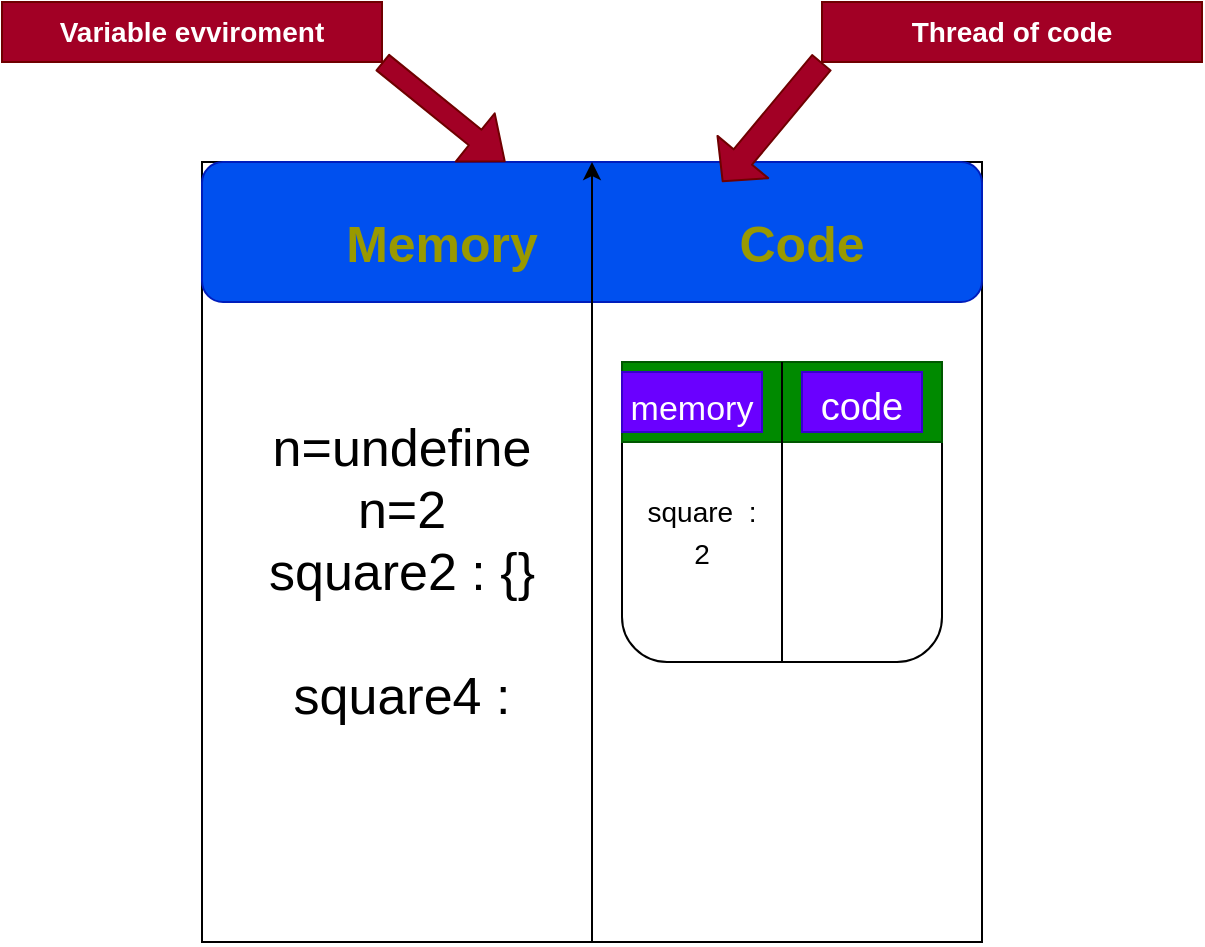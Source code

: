 <mxfile>
    <diagram id="_9oKua-y14T4Hr5UqPU4" name="Page-1">
        <mxGraphModel dx="636" dy="725" grid="1" gridSize="10" guides="1" tooltips="1" connect="1" arrows="1" fold="1" page="1" pageScale="1" pageWidth="827" pageHeight="1169" math="0" shadow="0">
            <root>
                <mxCell id="0"/>
                <mxCell id="1" parent="0"/>
                <mxCell id="2" value="" style="whiteSpace=wrap;html=1;aspect=fixed;" parent="1" vertex="1">
                    <mxGeometry x="110" y="180" width="390" height="390" as="geometry"/>
                </mxCell>
                <mxCell id="29" style="edgeStyle=none;html=1;" edge="1" parent="1" source="9" target="2">
                    <mxGeometry relative="1" as="geometry"/>
                </mxCell>
                <mxCell id="9" value="" style="rounded=1;whiteSpace=wrap;html=1;fillColor=#0050ef;fontColor=#ffffff;strokeColor=#001DBC;" parent="1" vertex="1">
                    <mxGeometry x="110" y="180" width="390" height="70" as="geometry"/>
                </mxCell>
                <mxCell id="10" value="" style="endArrow=none;html=1;entryX=0.5;entryY=1;entryDx=0;entryDy=0;exitX=0.5;exitY=1;exitDx=0;exitDy=0;" parent="1" source="9" target="2" edge="1">
                    <mxGeometry width="50" height="50" relative="1" as="geometry">
                        <mxPoint x="300" y="400" as="sourcePoint"/>
                        <mxPoint x="350" y="350" as="targetPoint"/>
                        <Array as="points"/>
                    </mxGeometry>
                </mxCell>
                <mxCell id="12" value="&lt;b&gt;&lt;font color=&quot;#999900&quot; style=&quot;font-size: 25px;&quot;&gt;Memory&lt;/font&gt;&lt;/b&gt;" style="text;html=1;strokeColor=none;fillColor=none;align=center;verticalAlign=middle;whiteSpace=wrap;rounded=0;" parent="1" vertex="1">
                    <mxGeometry x="200" y="205" width="60" height="30" as="geometry"/>
                </mxCell>
                <mxCell id="13" style="edgeStyle=none;html=1;exitX=0.5;exitY=1;exitDx=0;exitDy=0;entryX=0.5;entryY=0;entryDx=0;entryDy=0;" parent="1" source="9" target="2" edge="1">
                    <mxGeometry relative="1" as="geometry"/>
                </mxCell>
                <mxCell id="14" value="&lt;b&gt;&lt;font color=&quot;#999900&quot; style=&quot;font-size: 25px;&quot;&gt;Code&lt;/font&gt;&lt;/b&gt;" style="text;html=1;strokeColor=none;fillColor=none;align=center;verticalAlign=middle;whiteSpace=wrap;rounded=0;" parent="1" vertex="1">
                    <mxGeometry x="380" y="205" width="60" height="30" as="geometry"/>
                </mxCell>
                <mxCell id="25" value="&lt;font style=&quot;font-size: 14px;&quot;&gt;&lt;b&gt;Variable evviroment&lt;/b&gt;&lt;/font&gt;" style="text;html=1;strokeColor=#6F0000;fillColor=#a20025;align=center;verticalAlign=middle;whiteSpace=wrap;rounded=0;fontSize=10;fontColor=#ffffff;" parent="1" vertex="1">
                    <mxGeometry x="10" y="100" width="190" height="30" as="geometry"/>
                </mxCell>
                <mxCell id="26" value="&lt;font style=&quot;font-size: 14px;&quot;&gt;&lt;b&gt;Thread of code&lt;/b&gt;&lt;/font&gt;" style="text;html=1;strokeColor=#6F0000;fillColor=#a20025;align=center;verticalAlign=middle;whiteSpace=wrap;rounded=0;fontSize=10;fontColor=#ffffff;" parent="1" vertex="1">
                    <mxGeometry x="420" y="100" width="190" height="30" as="geometry"/>
                </mxCell>
                <mxCell id="27" value="" style="shape=flexArrow;endArrow=classic;html=1;fontSize=14;fontColor=#999900;fillColor=#a20025;strokeColor=#6F0000;" parent="1" target="9" edge="1">
                    <mxGeometry width="50" height="50" relative="1" as="geometry">
                        <mxPoint x="200" y="130" as="sourcePoint"/>
                        <mxPoint x="240" y="70" as="targetPoint"/>
                    </mxGeometry>
                </mxCell>
                <mxCell id="28" value="" style="shape=flexArrow;endArrow=classic;html=1;fontSize=14;fontColor=#999900;fillColor=#a20025;strokeColor=#6F0000;width=12;endSize=4.92;exitX=0;exitY=1;exitDx=0;exitDy=0;" parent="1" source="26" edge="1">
                    <mxGeometry width="50" height="50" relative="1" as="geometry">
                        <mxPoint x="506.67" y="120" as="sourcePoint"/>
                        <mxPoint x="370.003" y="190" as="targetPoint"/>
                        <Array as="points"/>
                    </mxGeometry>
                </mxCell>
                <mxCell id="31" value="&lt;div style=&quot;&quot;&gt;&lt;div style=&quot;&quot;&gt;&lt;span style=&quot;font-size: 26px;&quot;&gt;n=undefine&lt;/span&gt;&lt;/div&gt;&lt;div style=&quot;&quot;&gt;&lt;span style=&quot;font-size: 26px;&quot;&gt;n=2&lt;/span&gt;&lt;/div&gt;&lt;div style=&quot;&quot;&gt;&lt;span style=&quot;font-size: 26px;&quot;&gt;square2 : {}&lt;/span&gt;&lt;/div&gt;&lt;div style=&quot;&quot;&gt;&lt;span style=&quot;font-size: 26px;&quot;&gt;&lt;br&gt;&lt;/span&gt;&lt;/div&gt;&lt;div style=&quot;&quot;&gt;&lt;span style=&quot;font-size: 26px;&quot;&gt;square4 :&lt;/span&gt;&lt;/div&gt;&lt;/div&gt;" style="text;html=1;strokeColor=none;fillColor=none;align=center;verticalAlign=middle;whiteSpace=wrap;rounded=0;" vertex="1" parent="1">
                    <mxGeometry x="130" y="280" width="160" height="210" as="geometry"/>
                </mxCell>
                <mxCell id="32" value="" style="rounded=1;whiteSpace=wrap;html=1;fontSize=26;" vertex="1" parent="1">
                    <mxGeometry x="320" y="280" width="160" height="150" as="geometry"/>
                </mxCell>
                <mxCell id="33" value="" style="rounded=0;whiteSpace=wrap;html=1;fontSize=26;fillColor=#008a00;fontColor=#ffffff;strokeColor=#005700;" vertex="1" parent="1">
                    <mxGeometry x="320" y="280" width="160" height="40" as="geometry"/>
                </mxCell>
                <mxCell id="34" value="" style="endArrow=none;html=1;fontSize=26;entryX=0.5;entryY=0;entryDx=0;entryDy=0;exitX=0.5;exitY=1;exitDx=0;exitDy=0;" edge="1" parent="1" source="32" target="33">
                    <mxGeometry width="50" height="50" relative="1" as="geometry">
                        <mxPoint x="300" y="330" as="sourcePoint"/>
                        <mxPoint x="350" y="280" as="targetPoint"/>
                    </mxGeometry>
                </mxCell>
                <mxCell id="35" value="&lt;font style=&quot;font-size: 17px;&quot;&gt;memory&lt;/font&gt;" style="text;html=1;strokeColor=#3700CC;fillColor=#6a00ff;align=center;verticalAlign=middle;whiteSpace=wrap;rounded=0;fontSize=26;fontColor=#ffffff;" vertex="1" parent="1">
                    <mxGeometry x="320" y="285" width="70" height="30" as="geometry"/>
                </mxCell>
                <mxCell id="36" value="&lt;font style=&quot;font-size: 19px;&quot;&gt;code&lt;/font&gt;" style="text;html=1;strokeColor=#3700CC;fillColor=#6a00ff;align=center;verticalAlign=middle;whiteSpace=wrap;rounded=0;fontSize=26;fontColor=#ffffff;" vertex="1" parent="1">
                    <mxGeometry x="410" y="285" width="60" height="30" as="geometry"/>
                </mxCell>
                <mxCell id="37" value="&lt;font style=&quot;font-size: 14px;&quot;&gt;square&amp;nbsp; : 2&lt;/font&gt;" style="text;html=1;strokeColor=none;fillColor=none;align=center;verticalAlign=middle;whiteSpace=wrap;rounded=0;fontSize=17;" vertex="1" parent="1">
                    <mxGeometry x="330" y="350" width="60" height="30" as="geometry"/>
                </mxCell>
            </root>
        </mxGraphModel>
    </diagram>
</mxfile>